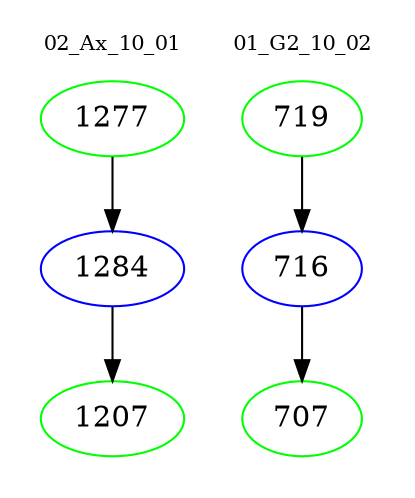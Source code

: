 digraph{
subgraph cluster_0 {
color = white
label = "02_Ax_10_01";
fontsize=10;
T0_1277 [label="1277", color="green"]
T0_1277 -> T0_1284 [color="black"]
T0_1284 [label="1284", color="blue"]
T0_1284 -> T0_1207 [color="black"]
T0_1207 [label="1207", color="green"]
}
subgraph cluster_1 {
color = white
label = "01_G2_10_02";
fontsize=10;
T1_719 [label="719", color="green"]
T1_719 -> T1_716 [color="black"]
T1_716 [label="716", color="blue"]
T1_716 -> T1_707 [color="black"]
T1_707 [label="707", color="green"]
}
}
